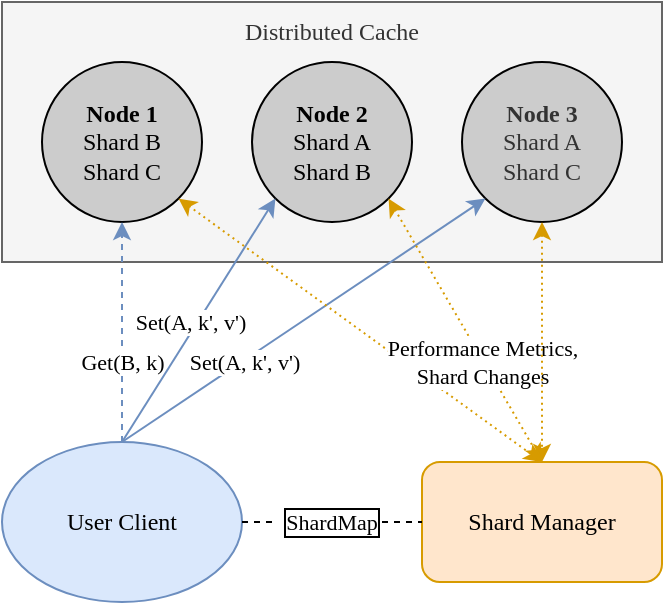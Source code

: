 <mxfile version="17.5.0" type="device"><diagram id="XBBqkjCjqGtvUI7hD7KS" name="Page-1"><mxGraphModel dx="629" dy="366" grid="1" gridSize="10" guides="1" tooltips="1" connect="1" arrows="1" fold="1" page="1" pageScale="1" pageWidth="850" pageHeight="1100" math="0" shadow="0"><root><mxCell id="0"/><mxCell id="1" parent="0"/><mxCell id="NyjzPFH7JN5uTeYkgqxs-1" value="&lt;font&gt;Distributed Cache&lt;br&gt;&lt;br&gt;&lt;br&gt;&lt;br&gt;&lt;br&gt;&lt;br&gt;&lt;br&gt;&lt;br&gt;&lt;/font&gt;" style="rounded=0;whiteSpace=wrap;html=1;fillColor=#f5f5f5;fontColor=#333333;strokeColor=#666666;fontFamily=Georgia;" vertex="1" parent="1"><mxGeometry x="130" y="210" width="330" height="130" as="geometry"/></mxCell><mxCell id="NyjzPFH7JN5uTeYkgqxs-2" value="&lt;font&gt;&lt;b&gt;Node 1&lt;/b&gt;&lt;br&gt;Shard B&lt;br&gt;Shard C&lt;/font&gt;" style="ellipse;whiteSpace=wrap;html=1;aspect=fixed;fillColor=#CCCCCC;fontFamily=Georgia;" vertex="1" parent="1"><mxGeometry x="150" y="240" width="80" height="80" as="geometry"/></mxCell><mxCell id="NyjzPFH7JN5uTeYkgqxs-3" value="&lt;font&gt;&lt;b&gt;Node 2&lt;/b&gt;&lt;br&gt;Shard A&lt;br&gt;Shard B&lt;/font&gt;" style="ellipse;whiteSpace=wrap;html=1;aspect=fixed;fillColor=#CCCCCC;fontFamily=Georgia;" vertex="1" parent="1"><mxGeometry x="255" y="240" width="80" height="80" as="geometry"/></mxCell><mxCell id="NyjzPFH7JN5uTeYkgqxs-4" value="&lt;b&gt;Node 3&lt;/b&gt;&lt;br&gt;Shard A&lt;br&gt;Shard C" style="ellipse;whiteSpace=wrap;html=1;aspect=fixed;fillColor=#CCCCCC;fontColor=#333333;strokeColor=#000000;fontFamily=Georgia;" vertex="1" parent="1"><mxGeometry x="360" y="240" width="80" height="80" as="geometry"/></mxCell><mxCell id="NyjzPFH7JN5uTeYkgqxs-5" value="User Client" style="ellipse;whiteSpace=wrap;html=1;fillColor=#dae8fc;strokeColor=#6c8ebf;fontFamily=Georgia;" vertex="1" parent="1"><mxGeometry x="130" y="430" width="120" height="80" as="geometry"/></mxCell><mxCell id="NyjzPFH7JN5uTeYkgqxs-7" value="" style="endArrow=classic;html=1;rounded=0;exitX=0.5;exitY=0;exitDx=0;exitDy=0;dashed=1;strokeColor=#6C8EBF;fontFamily=Georgia;" edge="1" parent="1" source="NyjzPFH7JN5uTeYkgqxs-5" target="NyjzPFH7JN5uTeYkgqxs-2"><mxGeometry relative="1" as="geometry"><mxPoint x="210" y="420" as="sourcePoint"/><mxPoint x="300" y="420" as="targetPoint"/></mxGeometry></mxCell><mxCell id="NyjzPFH7JN5uTeYkgqxs-8" value="Get(B, k)" style="edgeLabel;resizable=0;html=1;align=center;verticalAlign=middle;fontFamily=Georgia;" connectable="0" vertex="1" parent="NyjzPFH7JN5uTeYkgqxs-7"><mxGeometry relative="1" as="geometry"><mxPoint y="15" as="offset"/></mxGeometry></mxCell><mxCell id="NyjzPFH7JN5uTeYkgqxs-9" value="" style="endArrow=classic;html=1;rounded=0;exitX=0.5;exitY=0;exitDx=0;exitDy=0;entryX=0;entryY=1;entryDx=0;entryDy=0;strokeColor=#6C8EBF;fontFamily=Georgia;" edge="1" parent="1" source="NyjzPFH7JN5uTeYkgqxs-5" target="NyjzPFH7JN5uTeYkgqxs-3"><mxGeometry width="50" height="50" relative="1" as="geometry"><mxPoint x="270" y="430" as="sourcePoint"/><mxPoint x="320" y="380" as="targetPoint"/></mxGeometry></mxCell><mxCell id="NyjzPFH7JN5uTeYkgqxs-10" value="Set(A, k', v')" style="edgeLabel;html=1;align=center;verticalAlign=middle;resizable=0;points=[];fontFamily=Georgia;" vertex="1" connectable="0" parent="NyjzPFH7JN5uTeYkgqxs-9"><mxGeometry x="0.194" y="-2" relative="1" as="geometry"><mxPoint x="-14" y="11" as="offset"/></mxGeometry></mxCell><mxCell id="NyjzPFH7JN5uTeYkgqxs-11" value="" style="endArrow=classic;html=1;rounded=0;exitX=0.5;exitY=0;exitDx=0;exitDy=0;entryX=0;entryY=1;entryDx=0;entryDy=0;strokeColor=#6C8EBF;fontFamily=Georgia;" edge="1" parent="1" source="NyjzPFH7JN5uTeYkgqxs-5" target="NyjzPFH7JN5uTeYkgqxs-4"><mxGeometry width="50" height="50" relative="1" as="geometry"><mxPoint x="200" y="440" as="sourcePoint"/><mxPoint x="305" y="330" as="targetPoint"/></mxGeometry></mxCell><mxCell id="NyjzPFH7JN5uTeYkgqxs-12" value="Set(A, k', v')" style="edgeLabel;html=1;align=center;verticalAlign=middle;resizable=0;points=[];fontFamily=Georgia;" vertex="1" connectable="0" parent="NyjzPFH7JN5uTeYkgqxs-11"><mxGeometry x="0.194" y="-2" relative="1" as="geometry"><mxPoint x="-49" y="31" as="offset"/></mxGeometry></mxCell><mxCell id="NyjzPFH7JN5uTeYkgqxs-13" value="Shard Manager" style="rounded=1;whiteSpace=wrap;html=1;fillColor=#ffe6cc;strokeColor=#D79B00;fontFamily=Georgia;" vertex="1" parent="1"><mxGeometry x="340" y="440" width="120" height="60" as="geometry"/></mxCell><mxCell id="NyjzPFH7JN5uTeYkgqxs-15" value="" style="endArrow=classic;html=1;rounded=0;exitX=1;exitY=1;exitDx=0;exitDy=0;entryX=0.5;entryY=0;entryDx=0;entryDy=0;startArrow=classic;startFill=1;jumpSize=13;sketch=0;strokeColor=#D79B00;dashed=1;dashPattern=1 2;fontFamily=Georgia;" edge="1" parent="1" source="NyjzPFH7JN5uTeYkgqxs-2" target="NyjzPFH7JN5uTeYkgqxs-13"><mxGeometry width="50" height="50" relative="1" as="geometry"><mxPoint x="330" y="420" as="sourcePoint"/><mxPoint x="380" y="370" as="targetPoint"/></mxGeometry></mxCell><mxCell id="NyjzPFH7JN5uTeYkgqxs-16" value="" style="endArrow=classic;html=1;rounded=0;exitX=1;exitY=1;exitDx=0;exitDy=0;dashed=1;dashPattern=1 2;startArrow=classic;startFill=1;jumpSize=13;sketch=0;entryX=0.5;entryY=0;entryDx=0;entryDy=0;strokeColor=#D79B00;fontFamily=Georgia;" edge="1" parent="1" source="NyjzPFH7JN5uTeYkgqxs-3" target="NyjzPFH7JN5uTeYkgqxs-13"><mxGeometry width="50" height="50" relative="1" as="geometry"><mxPoint x="228.284" y="318.284" as="sourcePoint"/><mxPoint x="380" y="430" as="targetPoint"/></mxGeometry></mxCell><mxCell id="NyjzPFH7JN5uTeYkgqxs-19" value="Performance Metrics,&lt;br&gt;Shard Changes" style="edgeLabel;html=1;align=center;verticalAlign=middle;resizable=0;points=[];fontSize=11;fontFamily=Georgia;" vertex="1" connectable="0" parent="NyjzPFH7JN5uTeYkgqxs-16"><mxGeometry x="0.267" y="-1" relative="1" as="geometry"><mxPoint x="-1" y="-2" as="offset"/></mxGeometry></mxCell><mxCell id="NyjzPFH7JN5uTeYkgqxs-17" value="" style="endArrow=classic;html=1;rounded=0;dashed=1;dashPattern=1 2;startArrow=classic;startFill=1;jumpSize=13;sketch=0;exitX=0.5;exitY=1;exitDx=0;exitDy=0;strokeColor=#D79B00;entryX=0.5;entryY=0;entryDx=0;entryDy=0;fontFamily=Georgia;" edge="1" parent="1" source="NyjzPFH7JN5uTeYkgqxs-4" target="NyjzPFH7JN5uTeYkgqxs-13"><mxGeometry width="50" height="50" relative="1" as="geometry"><mxPoint x="400" y="370" as="sourcePoint"/><mxPoint x="380" y="440" as="targetPoint"/><Array as="points"/></mxGeometry></mxCell><mxCell id="NyjzPFH7JN5uTeYkgqxs-20" value="ShardMap" style="text;html=1;strokeColor=none;fillColor=none;align=center;verticalAlign=middle;whiteSpace=wrap;rounded=0;fontSize=11;labelBorderColor=default;fontFamily=Georgia;" vertex="1" parent="1"><mxGeometry x="265" y="455" width="60" height="30" as="geometry"/></mxCell><mxCell id="NyjzPFH7JN5uTeYkgqxs-22" value="" style="endArrow=none;dashed=1;html=1;rounded=0;sketch=0;fontSize=11;strokeColor=#000000;jumpSize=13;entryX=0;entryY=0.5;entryDx=0;entryDy=0;fontFamily=Georgia;" edge="1" parent="1" target="NyjzPFH7JN5uTeYkgqxs-20"><mxGeometry width="50" height="50" relative="1" as="geometry"><mxPoint x="250" y="470" as="sourcePoint"/><mxPoint x="300" y="420" as="targetPoint"/></mxGeometry></mxCell><mxCell id="NyjzPFH7JN5uTeYkgqxs-24" value="" style="endArrow=none;dashed=1;html=1;rounded=0;sketch=0;fontSize=11;strokeColor=#000000;jumpSize=13;entryX=0;entryY=0.5;entryDx=0;entryDy=0;fontFamily=Georgia;" edge="1" parent="1" target="NyjzPFH7JN5uTeYkgqxs-13"><mxGeometry width="50" height="50" relative="1" as="geometry"><mxPoint x="320" y="470" as="sourcePoint"/><mxPoint x="310" y="500" as="targetPoint"/></mxGeometry></mxCell></root></mxGraphModel></diagram></mxfile>
